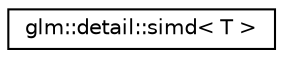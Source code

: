 digraph "Graphical Class Hierarchy"
{
  edge [fontname="Helvetica",fontsize="10",labelfontname="Helvetica",labelfontsize="10"];
  node [fontname="Helvetica",fontsize="10",shape=record];
  rankdir="LR";
  Node1 [label="glm::detail::simd\< T \>",height=0.2,width=0.4,color="black", fillcolor="white", style="filled",URL="$structglm_1_1detail_1_1simd.html"];
}
